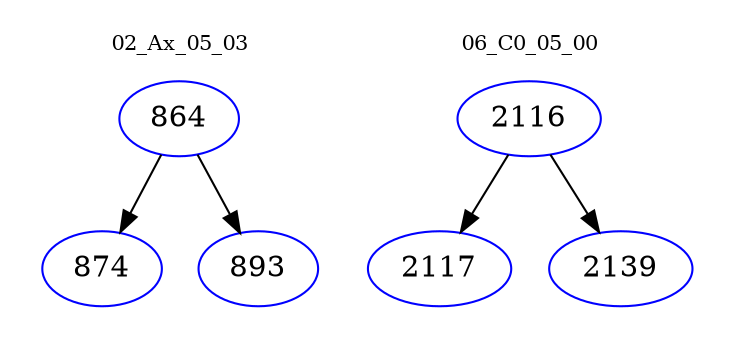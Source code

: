 digraph{
subgraph cluster_0 {
color = white
label = "02_Ax_05_03";
fontsize=10;
T0_864 [label="864", color="blue"]
T0_864 -> T0_874 [color="black"]
T0_874 [label="874", color="blue"]
T0_864 -> T0_893 [color="black"]
T0_893 [label="893", color="blue"]
}
subgraph cluster_1 {
color = white
label = "06_C0_05_00";
fontsize=10;
T1_2116 [label="2116", color="blue"]
T1_2116 -> T1_2117 [color="black"]
T1_2117 [label="2117", color="blue"]
T1_2116 -> T1_2139 [color="black"]
T1_2139 [label="2139", color="blue"]
}
}
